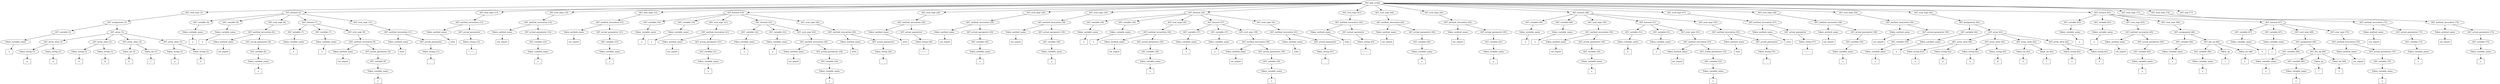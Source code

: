 /*
 * AST in dot format generated by phc -- the PHP compiler
 */

digraph AST {
node_0 [label="AST_php_script"];
node_1 [label="AST_eval_expr (3)"];
node_2 [label="AST_assignment (3)"];
node_3 [label="AST_variable (3)"];
node_4 [label="Token_variable_name"];
node_5 [label="a", shape=box]
node_4 -> node_5;
node_3 -> node_4;
node_6 [label="AST_array (3)"];
node_7 [label="AST_array_elem (3)"];
node_8 [label="Token_string (3)"];
node_9 [label="a", shape=box]
node_8 -> node_9;
node_10 [label="Token_string (3)"];
node_11 [label="A", shape=box]
node_10 -> node_11;
node_7 -> node_10;
node_7 -> node_8;
node_12 [label="AST_array_elem (3)"];
node_13 [label="Token_string (3)"];
node_14 [label="b", shape=box]
node_13 -> node_14;
node_15 [label="Token_string (3)"];
node_16 [label="B", shape=box]
node_15 -> node_16;
node_12 -> node_15;
node_12 -> node_13;
node_17 [label="AST_array_elem (3)"];
node_18 [label="Token_int (3)"];
node_19 [label="0", shape=box]
node_18 -> node_19;
node_20 [label="Token_int (3)"];
node_21 [label="7", shape=box]
node_20 -> node_21;
node_17 -> node_20;
node_17 -> node_18;
node_22 [label="AST_array_elem (3)"];
node_23 [label="Token_string (3)"];
node_24 [label="a", shape=box]
node_23 -> node_24;
node_25 [label="Token_string (3)"];
node_26 [label="Z", shape=box]
node_25 -> node_26;
node_22 -> node_25;
node_22 -> node_23;
node_6 -> node_22;
node_6 -> node_17;
node_6 -> node_12;
node_6 -> node_7;
node_2 -> node_6;
node_2 -> node_3;
node_1 -> node_2;
node_27 [label="AST_foreach (4)"];
node_28 [label="AST_variable (4)"];
node_29 [label="Token_variable_name"];
node_30 [label="a", shape=box]
node_29 -> node_30;
node_28 -> node_29;
node_31 [label="AST_variable (4)"];
node_32 [label="Token_variable_name"];
node_33 [label="x", shape=box]
node_32 -> node_33;
node_31 -> node_32;
node_34 [label="AST_eval_expr (6)"];
node_35 [label="AST_method_invocation (6)"];
node_36 [label="Token_method_name"];
node_37 [label="var_export", shape=box]
node_36 -> node_37;
node_38 [label="AST_actual_parameter (6)"];
node_39 [label="AST_variable (6)"];
node_40 [label="Token_variable_name"];
node_41 [label="x", shape=box]
node_40 -> node_41;
node_39 -> node_40;
node_38 -> node_39;
node_35 -> node_38;
node_35 -> node_36;
node_34 -> node_35;
node_42 [label="AST_foreach (7)"];
node_43 [label="AST_variable (7)"];
node_44 [label="Token_variable_name"];
node_45 [label="a", shape=box]
node_44 -> node_45;
node_43 -> node_44;
node_46 [label="AST_variable (7)"];
node_47 [label="Token_variable_name"];
node_48 [label="y", shape=box]
node_47 -> node_48;
node_46 -> node_47;
node_49 [label="AST_eval_expr (9)"];
node_50 [label="AST_method_invocation (9)"];
node_51 [label="Token_method_name"];
node_52 [label="var_export", shape=box]
node_51 -> node_52;
node_53 [label="AST_actual_parameter (9)"];
node_54 [label="AST_variable (9)"];
node_55 [label="Token_variable_name"];
node_56 [label="y", shape=box]
node_55 -> node_56;
node_54 -> node_55;
node_53 -> node_54;
node_50 -> node_53;
node_50 -> node_51;
node_49 -> node_50;
node_42 -> node_49;
node_42 -> node_46;
node_42 -> node_43;
node_57 [label="AST_eval_expr (11)"];
node_58 [label="AST_method_invocation (11)"];
node_59 [label="Token_method_name"];
node_60 [label="echo", shape=box]
node_59 -> node_60;
node_61 [label="AST_actual_parameter"];
node_62 [label="Token_string (11)"];
node_63 [label="", shape=box]
node_62 -> node_63;
node_61 -> node_62;
node_58 -> node_61;
node_58 -> node_59;
node_57 -> node_58;
node_27 -> node_57;
node_27 -> node_42;
node_27 -> node_34;
node_27 -> node_31;
node_27 -> node_28;
node_64 [label="AST_eval_expr (13)"];
node_65 [label="AST_method_invocation (13)"];
node_66 [label="Token_method_name"];
node_67 [label="echo", shape=box]
node_66 -> node_67;
node_68 [label="AST_actual_parameter"];
node_69 [label="Token_string (13)"];
node_70 [label="----------..", shape=box]
node_69 -> node_70;
node_68 -> node_69;
node_65 -> node_68;
node_65 -> node_66;
node_64 -> node_65;
node_71 [label="AST_eval_expr (14)"];
node_72 [label="AST_method_invocation (14)"];
node_73 [label="Token_method_name"];
node_74 [label="var_export", shape=box]
node_73 -> node_74;
node_75 [label="AST_actual_parameter (14)"];
node_76 [label="AST_variable (14)"];
node_77 [label="Token_variable_name"];
node_78 [label="x", shape=box]
node_77 -> node_78;
node_76 -> node_77;
node_75 -> node_76;
node_72 -> node_75;
node_72 -> node_73;
node_71 -> node_72;
node_79 [label="AST_eval_expr (15)"];
node_80 [label="AST_method_invocation (15)"];
node_81 [label="Token_method_name"];
node_82 [label="var_export", shape=box]
node_81 -> node_82;
node_83 [label="AST_actual_parameter (15)"];
node_84 [label="AST_variable (15)"];
node_85 [label="Token_variable_name"];
node_86 [label="y", shape=box]
node_85 -> node_86;
node_84 -> node_85;
node_83 -> node_84;
node_80 -> node_83;
node_80 -> node_81;
node_79 -> node_80;
node_87 [label="AST_foreach (19)"];
node_88 [label="AST_variable (19)"];
node_89 [label="Token_variable_name"];
node_90 [label="a", shape=box]
node_89 -> node_90;
node_88 -> node_89;
node_91 [label="AST_variable (19)"];
node_92 [label="Token_variable_name"];
node_93 [label="x", shape=box]
node_92 -> node_93;
node_91 -> node_92;
node_94 [label="AST_eval_expr (21)"];
node_95 [label="AST_method_invocation (21)"];
node_96 [label="Token_method_name"];
node_97 [label="var_export", shape=box]
node_96 -> node_97;
node_98 [label="AST_actual_parameter (21)"];
node_99 [label="AST_variable (21)"];
node_100 [label="Token_variable_name"];
node_101 [label="x", shape=box]
node_100 -> node_101;
node_99 -> node_100;
node_98 -> node_99;
node_95 -> node_98;
node_95 -> node_96;
node_94 -> node_95;
node_102 [label="AST_foreach (22)"];
node_103 [label="AST_variable (22)"];
node_104 [label="Token_variable_name"];
node_105 [label="a", shape=box]
node_104 -> node_105;
node_103 -> node_104;
node_106 [label="AST_variable (22)"];
node_107 [label="Token_variable_name"];
node_108 [label="y", shape=box]
node_107 -> node_108;
node_106 -> node_107;
node_109 [label="AST_eval_expr (24)"];
node_110 [label="AST_method_invocation (24)"];
node_111 [label="Token_method_name"];
node_112 [label="var_export", shape=box]
node_111 -> node_112;
node_113 [label="AST_actual_parameter (24)"];
node_114 [label="AST_variable (24)"];
node_115 [label="Token_variable_name"];
node_116 [label="y", shape=box]
node_115 -> node_116;
node_114 -> node_115;
node_113 -> node_114;
node_110 -> node_113;
node_110 -> node_111;
node_109 -> node_110;
node_102 -> node_109;
node_102 -> node_106;
node_102 -> node_103;
node_117 [label="AST_eval_expr (26)"];
node_118 [label="AST_method_invocation (26)"];
node_119 [label="Token_method_name"];
node_120 [label="echo", shape=box]
node_119 -> node_120;
node_121 [label="AST_actual_parameter"];
node_122 [label="Token_string (26)"];
node_123 [label="", shape=box]
node_122 -> node_123;
node_121 -> node_122;
node_118 -> node_121;
node_118 -> node_119;
node_117 -> node_118;
node_87 -> node_117;
node_87 -> node_102;
node_87 -> node_94;
node_87 -> node_91;
node_87 -> node_88;
node_124 [label="AST_eval_expr (28)"];
node_125 [label="AST_method_invocation (28)"];
node_126 [label="Token_method_name"];
node_127 [label="echo", shape=box]
node_126 -> node_127;
node_128 [label="AST_actual_parameter"];
node_129 [label="Token_string (28)"];
node_130 [label="----------..", shape=box]
node_129 -> node_130;
node_128 -> node_129;
node_125 -> node_128;
node_125 -> node_126;
node_124 -> node_125;
node_131 [label="AST_eval_expr (29)"];
node_132 [label="AST_method_invocation (29)"];
node_133 [label="Token_method_name"];
node_134 [label="var_export", shape=box]
node_133 -> node_134;
node_135 [label="AST_actual_parameter (29)"];
node_136 [label="AST_variable (29)"];
node_137 [label="Token_variable_name"];
node_138 [label="x", shape=box]
node_137 -> node_138;
node_136 -> node_137;
node_135 -> node_136;
node_132 -> node_135;
node_132 -> node_133;
node_131 -> node_132;
node_139 [label="AST_eval_expr (30)"];
node_140 [label="AST_method_invocation (30)"];
node_141 [label="Token_method_name"];
node_142 [label="var_export", shape=box]
node_141 -> node_142;
node_143 [label="AST_actual_parameter (30)"];
node_144 [label="AST_variable (30)"];
node_145 [label="Token_variable_name"];
node_146 [label="y", shape=box]
node_145 -> node_146;
node_144 -> node_145;
node_143 -> node_144;
node_140 -> node_143;
node_140 -> node_141;
node_139 -> node_140;
node_147 [label="AST_foreach (34)"];
node_148 [label="AST_variable (34)"];
node_149 [label="Token_variable_name"];
node_150 [label="a", shape=box]
node_149 -> node_150;
node_148 -> node_149;
node_151 [label="AST_variable (34)"];
node_152 [label="Token_variable_name"];
node_153 [label="x", shape=box]
node_152 -> node_153;
node_151 -> node_152;
node_154 [label="AST_eval_expr (36)"];
node_155 [label="AST_method_invocation (36)"];
node_156 [label="Token_method_name"];
node_157 [label="var_export", shape=box]
node_156 -> node_157;
node_158 [label="AST_actual_parameter (36)"];
node_159 [label="AST_variable (36)"];
node_160 [label="Token_variable_name"];
node_161 [label="x", shape=box]
node_160 -> node_161;
node_159 -> node_160;
node_158 -> node_159;
node_155 -> node_158;
node_155 -> node_156;
node_154 -> node_155;
node_162 [label="AST_foreach (37)"];
node_163 [label="AST_variable (37)"];
node_164 [label="Token_variable_name"];
node_165 [label="a", shape=box]
node_164 -> node_165;
node_163 -> node_164;
node_166 [label="AST_variable (37)"];
node_167 [label="Token_variable_name"];
node_168 [label="y", shape=box]
node_167 -> node_168;
node_166 -> node_167;
node_169 [label="AST_eval_expr (39)"];
node_170 [label="AST_method_invocation (39)"];
node_171 [label="Token_method_name"];
node_172 [label="var_export", shape=box]
node_171 -> node_172;
node_173 [label="AST_actual_parameter (39)"];
node_174 [label="AST_variable (39)"];
node_175 [label="Token_variable_name"];
node_176 [label="y", shape=box]
node_175 -> node_176;
node_174 -> node_175;
node_173 -> node_174;
node_170 -> node_173;
node_170 -> node_171;
node_169 -> node_170;
node_162 -> node_169;
node_162 -> node_166;
node_162 -> node_163;
node_177 [label="AST_eval_expr (41)"];
node_178 [label="AST_method_invocation (41)"];
node_179 [label="Token_method_name"];
node_180 [label="echo", shape=box]
node_179 -> node_180;
node_181 [label="AST_actual_parameter"];
node_182 [label="Token_string (41)"];
node_183 [label="", shape=box]
node_182 -> node_183;
node_181 -> node_182;
node_178 -> node_181;
node_178 -> node_179;
node_177 -> node_178;
node_147 -> node_177;
node_147 -> node_162;
node_147 -> node_154;
node_147 -> node_151;
node_147 -> node_148;
node_184 [label="AST_eval_expr (43)"];
node_185 [label="AST_method_invocation (43)"];
node_186 [label="Token_method_name"];
node_187 [label="echo", shape=box]
node_186 -> node_187;
node_188 [label="AST_actual_parameter"];
node_189 [label="Token_string (43)"];
node_190 [label="----------..", shape=box]
node_189 -> node_190;
node_188 -> node_189;
node_185 -> node_188;
node_185 -> node_186;
node_184 -> node_185;
node_191 [label="AST_eval_expr (44)"];
node_192 [label="AST_method_invocation (44)"];
node_193 [label="Token_method_name"];
node_194 [label="var_export", shape=box]
node_193 -> node_194;
node_195 [label="AST_actual_parameter (44)"];
node_196 [label="AST_variable (44)"];
node_197 [label="Token_variable_name"];
node_198 [label="x", shape=box]
node_197 -> node_198;
node_196 -> node_197;
node_195 -> node_196;
node_192 -> node_195;
node_192 -> node_193;
node_191 -> node_192;
node_199 [label="AST_eval_expr (45)"];
node_200 [label="AST_method_invocation (45)"];
node_201 [label="Token_method_name"];
node_202 [label="var_export", shape=box]
node_201 -> node_202;
node_203 [label="AST_actual_parameter (45)"];
node_204 [label="AST_variable (45)"];
node_205 [label="Token_variable_name"];
node_206 [label="y", shape=box]
node_205 -> node_206;
node_204 -> node_205;
node_203 -> node_204;
node_200 -> node_203;
node_200 -> node_201;
node_199 -> node_200;
node_207 [label="AST_foreach (48)"];
node_208 [label="AST_variable (48)"];
node_209 [label="Token_variable_name"];
node_210 [label="a", shape=box]
node_209 -> node_210;
node_208 -> node_209;
node_211 [label="AST_variable (48)"];
node_212 [label="Token_variable_name"];
node_213 [label="x", shape=box]
node_212 -> node_213;
node_211 -> node_212;
node_214 [label="AST_eval_expr (50)"];
node_215 [label="AST_method_invocation (50)"];
node_216 [label="Token_method_name"];
node_217 [label="var_export", shape=box]
node_216 -> node_217;
node_218 [label="AST_actual_parameter (50)"];
node_219 [label="AST_variable (50)"];
node_220 [label="Token_variable_name"];
node_221 [label="x", shape=box]
node_220 -> node_221;
node_219 -> node_220;
node_218 -> node_219;
node_215 -> node_218;
node_215 -> node_216;
node_214 -> node_215;
node_222 [label="AST_foreach (51)"];
node_223 [label="AST_variable (51)"];
node_224 [label="Token_variable_name"];
node_225 [label="a", shape=box]
node_224 -> node_225;
node_223 -> node_224;
node_226 [label="AST_variable (51)"];
node_227 [label="Token_variable_name"];
node_228 [label="y", shape=box]
node_227 -> node_228;
node_226 -> node_227;
node_229 [label="AST_eval_expr (53)"];
node_230 [label="AST_method_invocation (53)"];
node_231 [label="Token_method_name"];
node_232 [label="var_export", shape=box]
node_231 -> node_232;
node_233 [label="AST_actual_parameter (53)"];
node_234 [label="AST_variable (53)"];
node_235 [label="Token_variable_name"];
node_236 [label="y", shape=box]
node_235 -> node_236;
node_234 -> node_235;
node_233 -> node_234;
node_230 -> node_233;
node_230 -> node_231;
node_229 -> node_230;
node_222 -> node_229;
node_222 -> node_226;
node_222 -> node_223;
node_237 [label="AST_eval_expr (55)"];
node_238 [label="AST_method_invocation (55)"];
node_239 [label="Token_method_name"];
node_240 [label="echo", shape=box]
node_239 -> node_240;
node_241 [label="AST_actual_parameter"];
node_242 [label="Token_string (55)"];
node_243 [label="", shape=box]
node_242 -> node_243;
node_241 -> node_242;
node_238 -> node_241;
node_238 -> node_239;
node_237 -> node_238;
node_207 -> node_237;
node_207 -> node_222;
node_207 -> node_214;
node_207 -> node_211;
node_207 -> node_208;
node_244 [label="AST_eval_expr (57)"];
node_245 [label="AST_method_invocation (57)"];
node_246 [label="Token_method_name"];
node_247 [label="echo", shape=box]
node_246 -> node_247;
node_248 [label="AST_actual_parameter"];
node_249 [label="Token_string (57)"];
node_250 [label="----------..", shape=box]
node_249 -> node_250;
node_248 -> node_249;
node_245 -> node_248;
node_245 -> node_246;
node_244 -> node_245;
node_251 [label="AST_eval_expr (58)"];
node_252 [label="AST_method_invocation (58)"];
node_253 [label="Token_method_name"];
node_254 [label="var_export", shape=box]
node_253 -> node_254;
node_255 [label="AST_actual_parameter (58)"];
node_256 [label="AST_variable (58)"];
node_257 [label="Token_variable_name"];
node_258 [label="x", shape=box]
node_257 -> node_258;
node_256 -> node_257;
node_255 -> node_256;
node_252 -> node_255;
node_252 -> node_253;
node_251 -> node_252;
node_259 [label="AST_eval_expr (59)"];
node_260 [label="AST_method_invocation (59)"];
node_261 [label="Token_method_name"];
node_262 [label="var_export", shape=box]
node_261 -> node_262;
node_263 [label="AST_actual_parameter (59)"];
node_264 [label="AST_variable (59)"];
node_265 [label="Token_variable_name"];
node_266 [label="y", shape=box]
node_265 -> node_266;
node_264 -> node_265;
node_263 -> node_264;
node_260 -> node_263;
node_260 -> node_261;
node_259 -> node_260;
node_267 [label="AST_eval_expr (62)"];
node_268 [label="AST_assignment (62)"];
node_269 [label="AST_variable (62)"];
node_270 [label="Token_variable_name"];
node_271 [label="a", shape=box]
node_270 -> node_271;
node_269 -> node_270;
node_272 [label="AST_array (62)"];
node_273 [label="AST_array_elem (62)"];
node_274 [label="Token_string (62)"];
node_275 [label="a", shape=box]
node_274 -> node_275;
node_276 [label="Token_string (62)"];
node_277 [label="A", shape=box]
node_276 -> node_277;
node_273 -> node_276;
node_273 -> node_274;
node_278 [label="AST_array_elem (62)"];
node_279 [label="Token_string (62)"];
node_280 [label="b", shape=box]
node_279 -> node_280;
node_281 [label="Token_string (62)"];
node_282 [label="B", shape=box]
node_281 -> node_282;
node_278 -> node_281;
node_278 -> node_279;
node_283 [label="AST_array_elem (62)"];
node_284 [label="Token_int (62)"];
node_285 [label="0", shape=box]
node_284 -> node_285;
node_286 [label="Token_int (62)"];
node_287 [label="7", shape=box]
node_286 -> node_287;
node_283 -> node_286;
node_283 -> node_284;
node_288 [label="AST_array_elem (62)"];
node_289 [label="Token_string (62)"];
node_290 [label="a", shape=box]
node_289 -> node_290;
node_291 [label="Token_string (62)"];
node_292 [label="Z", shape=box]
node_291 -> node_292;
node_288 -> node_291;
node_288 -> node_289;
node_272 -> node_288;
node_272 -> node_283;
node_272 -> node_278;
node_272 -> node_273;
node_268 -> node_272;
node_268 -> node_269;
node_267 -> node_268;
node_293 [label="AST_foreach (63)"];
node_294 [label="AST_variable (63)"];
node_295 [label="Token_variable_name"];
node_296 [label="a", shape=box]
node_295 -> node_296;
node_294 -> node_295;
node_297 [label="AST_variable (63)"];
node_298 [label="Token_variable_name"];
node_299 [label="x", shape=box]
node_298 -> node_299;
node_297 -> node_298;
node_300 [label="AST_eval_expr (65)"];
node_301 [label="AST_method_invocation (65)"];
node_302 [label="Token_method_name"];
node_303 [label="var_export", shape=box]
node_302 -> node_303;
node_304 [label="AST_actual_parameter (65)"];
node_305 [label="AST_variable (65)"];
node_306 [label="Token_variable_name"];
node_307 [label="x", shape=box]
node_306 -> node_307;
node_305 -> node_306;
node_304 -> node_305;
node_301 -> node_304;
node_301 -> node_302;
node_300 -> node_301;
node_308 [label="AST_eval_expr (66)"];
node_309 [label="AST_assignment (66)"];
node_310 [label="AST_variable (66)"];
node_311 [label="Token_variable_name"];
node_312 [label="x", shape=box]
node_311 -> node_312;
node_310 -> node_311;
node_313 [label="AST_bin_op (66)"];
node_314 [label="AST_variable (66)"];
node_315 [label="Token_variable_name"];
node_316 [label="x", shape=box]
node_315 -> node_316;
node_314 -> node_315;
node_317 [label="Token_op"];
node_318 [label="*", shape=box]
node_317 -> node_318;
node_319 [label="Token_int (66)"];
node_320 [label="2", shape=box]
node_319 -> node_320;
node_313 -> node_319;
node_313 -> node_317;
node_313 -> node_314;
node_309 -> node_313;
node_309 -> node_310;
node_308 -> node_309;
node_321 [label="AST_foreach (67)"];
node_322 [label="AST_variable (67)"];
node_323 [label="Token_variable_name"];
node_324 [label="a", shape=box]
node_323 -> node_324;
node_322 -> node_323;
node_325 [label="AST_variable (67)"];
node_326 [label="Token_variable_name"];
node_327 [label="y", shape=box]
node_326 -> node_327;
node_325 -> node_326;
node_328 [label="AST_eval_expr (69)"];
node_329 [label="AST_assignment (69)"];
node_330 [label="AST_variable (69)"];
node_331 [label="Token_variable_name"];
node_332 [label="y", shape=box]
node_331 -> node_332;
node_330 -> node_331;
node_333 [label="AST_bin_op (69)"];
node_334 [label="AST_variable (69)"];
node_335 [label="Token_variable_name"];
node_336 [label="y", shape=box]
node_335 -> node_336;
node_334 -> node_335;
node_337 [label="Token_op"];
node_338 [label="*", shape=box]
node_337 -> node_338;
node_339 [label="Token_int (69)"];
node_340 [label="3", shape=box]
node_339 -> node_340;
node_333 -> node_339;
node_333 -> node_337;
node_333 -> node_334;
node_329 -> node_333;
node_329 -> node_330;
node_328 -> node_329;
node_341 [label="AST_eval_expr (70)"];
node_342 [label="AST_method_invocation (70)"];
node_343 [label="Token_method_name"];
node_344 [label="var_export", shape=box]
node_343 -> node_344;
node_345 [label="AST_actual_parameter (70)"];
node_346 [label="AST_variable (70)"];
node_347 [label="Token_variable_name"];
node_348 [label="y", shape=box]
node_347 -> node_348;
node_346 -> node_347;
node_345 -> node_346;
node_342 -> node_345;
node_342 -> node_343;
node_341 -> node_342;
node_321 -> node_341;
node_321 -> node_328;
node_321 -> node_325;
node_321 -> node_322;
node_293 -> node_321;
node_293 -> node_308;
node_293 -> node_300;
node_293 -> node_297;
node_293 -> node_294;
node_349 [label="AST_eval_expr (73)"];
node_350 [label="AST_method_invocation (73)"];
node_351 [label="Token_method_name"];
node_352 [label="var_export", shape=box]
node_351 -> node_352;
node_353 [label="AST_actual_parameter (73)"];
node_354 [label="AST_variable (73)"];
node_355 [label="Token_variable_name"];
node_356 [label="x", shape=box]
node_355 -> node_356;
node_354 -> node_355;
node_353 -> node_354;
node_350 -> node_353;
node_350 -> node_351;
node_349 -> node_350;
node_357 [label="AST_eval_expr (74)"];
node_358 [label="AST_method_invocation (74)"];
node_359 [label="Token_method_name"];
node_360 [label="var_export", shape=box]
node_359 -> node_360;
node_361 [label="AST_actual_parameter (74)"];
node_362 [label="AST_variable (74)"];
node_363 [label="Token_variable_name"];
node_364 [label="y", shape=box]
node_363 -> node_364;
node_362 -> node_363;
node_361 -> node_362;
node_358 -> node_361;
node_358 -> node_359;
node_357 -> node_358;
node_365 [label="AST_nop (77)"];
node_0 -> node_365;
node_0 -> node_357;
node_0 -> node_349;
node_0 -> node_293;
node_0 -> node_267;
node_0 -> node_259;
node_0 -> node_251;
node_0 -> node_244;
node_0 -> node_207;
node_0 -> node_199;
node_0 -> node_191;
node_0 -> node_184;
node_0 -> node_147;
node_0 -> node_139;
node_0 -> node_131;
node_0 -> node_124;
node_0 -> node_87;
node_0 -> node_79;
node_0 -> node_71;
node_0 -> node_64;
node_0 -> node_27;
node_0 -> node_1;
}
